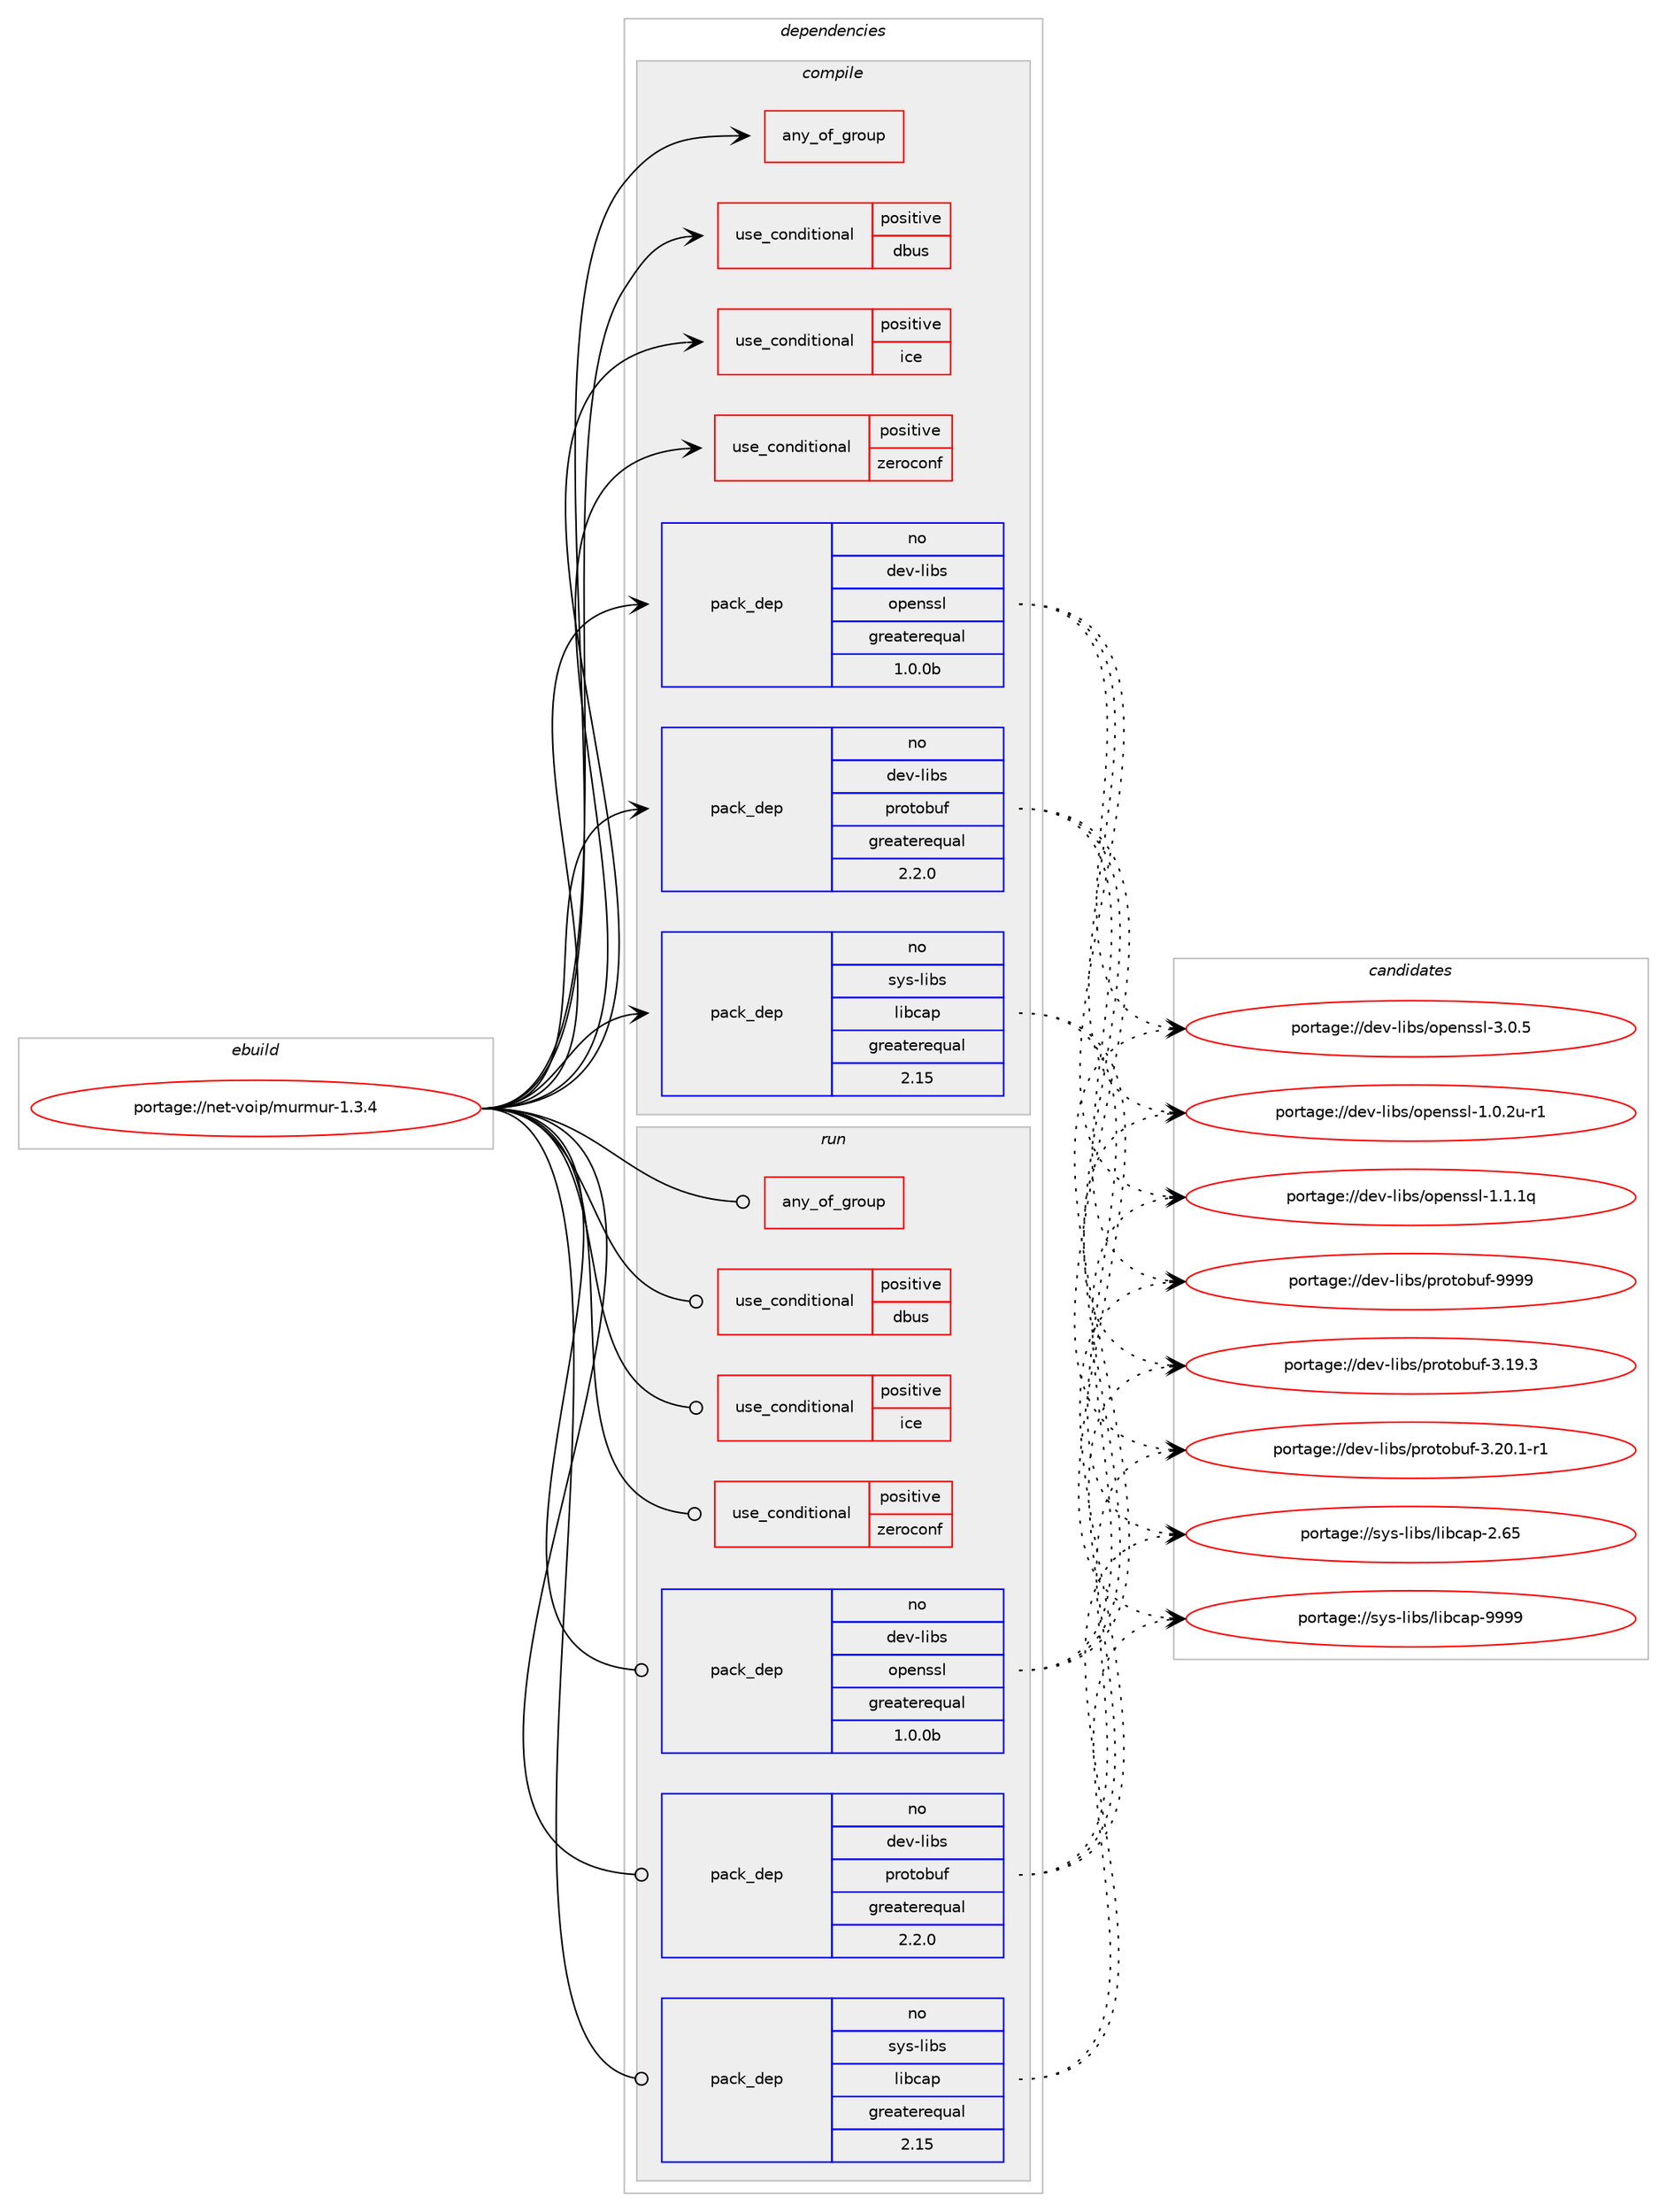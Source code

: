 digraph prolog {

# *************
# Graph options
# *************

newrank=true;
concentrate=true;
compound=true;
graph [rankdir=LR,fontname=Helvetica,fontsize=10,ranksep=1.5];#, ranksep=2.5, nodesep=0.2];
edge  [arrowhead=vee];
node  [fontname=Helvetica,fontsize=10];

# **********
# The ebuild
# **********

subgraph cluster_leftcol {
color=gray;
rank=same;
label=<<i>ebuild</i>>;
id [label="portage://net-voip/murmur-1.3.4", color=red, width=4, href="../net-voip/murmur-1.3.4.svg"];
}

# ****************
# The dependencies
# ****************

subgraph cluster_midcol {
color=gray;
label=<<i>dependencies</i>>;
subgraph cluster_compile {
fillcolor="#eeeeee";
style=filled;
label=<<i>compile</i>>;
subgraph any1 {
dependency243 [label=<<TABLE BORDER="0" CELLBORDER="1" CELLSPACING="0" CELLPADDING="4"><TR><TD CELLPADDING="10">any_of_group</TD></TR></TABLE>>, shape=none, color=red];# *** BEGIN UNKNOWN DEPENDENCY TYPE (TODO) ***
# dependency243 -> package_dependency(portage://net-voip/murmur-1.3.4,install,no,dev-qt,qtsql,none,[,,],[slot(5)],[use(enable(sqlite),none)])
# *** END UNKNOWN DEPENDENCY TYPE (TODO) ***

# *** BEGIN UNKNOWN DEPENDENCY TYPE (TODO) ***
# dependency243 -> package_dependency(portage://net-voip/murmur-1.3.4,install,no,dev-qt,qtsql,none,[,,],[slot(5)],[use(enable(mysql),none)])
# *** END UNKNOWN DEPENDENCY TYPE (TODO) ***

}
id:e -> dependency243:w [weight=20,style="solid",arrowhead="vee"];
subgraph cond101 {
dependency244 [label=<<TABLE BORDER="0" CELLBORDER="1" CELLSPACING="0" CELLPADDING="4"><TR><TD ROWSPAN="3" CELLPADDING="10">use_conditional</TD></TR><TR><TD>positive</TD></TR><TR><TD>dbus</TD></TR></TABLE>>, shape=none, color=red];
# *** BEGIN UNKNOWN DEPENDENCY TYPE (TODO) ***
# dependency244 -> package_dependency(portage://net-voip/murmur-1.3.4,install,no,dev-qt,qtdbus,none,[,,],[slot(5)],[])
# *** END UNKNOWN DEPENDENCY TYPE (TODO) ***

}
id:e -> dependency244:w [weight=20,style="solid",arrowhead="vee"];
subgraph cond102 {
dependency245 [label=<<TABLE BORDER="0" CELLBORDER="1" CELLSPACING="0" CELLPADDING="4"><TR><TD ROWSPAN="3" CELLPADDING="10">use_conditional</TD></TR><TR><TD>positive</TD></TR><TR><TD>ice</TD></TR></TABLE>>, shape=none, color=red];
# *** BEGIN UNKNOWN DEPENDENCY TYPE (TODO) ***
# dependency245 -> package_dependency(portage://net-voip/murmur-1.3.4,install,no,dev-libs,Ice,none,[,,],any_same_slot,[])
# *** END UNKNOWN DEPENDENCY TYPE (TODO) ***

}
id:e -> dependency245:w [weight=20,style="solid",arrowhead="vee"];
subgraph cond103 {
dependency246 [label=<<TABLE BORDER="0" CELLBORDER="1" CELLSPACING="0" CELLPADDING="4"><TR><TD ROWSPAN="3" CELLPADDING="10">use_conditional</TD></TR><TR><TD>positive</TD></TR><TR><TD>zeroconf</TD></TR></TABLE>>, shape=none, color=red];
# *** BEGIN UNKNOWN DEPENDENCY TYPE (TODO) ***
# dependency246 -> package_dependency(portage://net-voip/murmur-1.3.4,install,no,net-dns,avahi,none,[,,],[],[use(enable(mdnsresponder-compat),none)])
# *** END UNKNOWN DEPENDENCY TYPE (TODO) ***

}
id:e -> dependency246:w [weight=20,style="solid",arrowhead="vee"];
# *** BEGIN UNKNOWN DEPENDENCY TYPE (TODO) ***
# id -> package_dependency(portage://net-voip/murmur-1.3.4,install,no,acct-group,murmur,none,[,,],[],[])
# *** END UNKNOWN DEPENDENCY TYPE (TODO) ***

# *** BEGIN UNKNOWN DEPENDENCY TYPE (TODO) ***
# id -> package_dependency(portage://net-voip/murmur-1.3.4,install,no,acct-user,murmur,none,[,,],[],[])
# *** END UNKNOWN DEPENDENCY TYPE (TODO) ***

# *** BEGIN UNKNOWN DEPENDENCY TYPE (TODO) ***
# id -> package_dependency(portage://net-voip/murmur-1.3.4,install,no,dev-libs,boost,none,[,,],[],[])
# *** END UNKNOWN DEPENDENCY TYPE (TODO) ***

subgraph pack143 {
dependency247 [label=<<TABLE BORDER="0" CELLBORDER="1" CELLSPACING="0" CELLPADDING="4" WIDTH="220"><TR><TD ROWSPAN="6" CELLPADDING="30">pack_dep</TD></TR><TR><TD WIDTH="110">no</TD></TR><TR><TD>dev-libs</TD></TR><TR><TD>openssl</TD></TR><TR><TD>greaterequal</TD></TR><TR><TD>1.0.0b</TD></TR></TABLE>>, shape=none, color=blue];
}
id:e -> dependency247:w [weight=20,style="solid",arrowhead="vee"];
subgraph pack144 {
dependency248 [label=<<TABLE BORDER="0" CELLBORDER="1" CELLSPACING="0" CELLPADDING="4" WIDTH="220"><TR><TD ROWSPAN="6" CELLPADDING="30">pack_dep</TD></TR><TR><TD WIDTH="110">no</TD></TR><TR><TD>dev-libs</TD></TR><TR><TD>protobuf</TD></TR><TR><TD>greaterequal</TD></TR><TR><TD>2.2.0</TD></TR></TABLE>>, shape=none, color=blue];
}
id:e -> dependency248:w [weight=20,style="solid",arrowhead="vee"];
# *** BEGIN UNKNOWN DEPENDENCY TYPE (TODO) ***
# id -> package_dependency(portage://net-voip/murmur-1.3.4,install,no,dev-qt,qtcore,none,[,,],[slot(5)],[])
# *** END UNKNOWN DEPENDENCY TYPE (TODO) ***

# *** BEGIN UNKNOWN DEPENDENCY TYPE (TODO) ***
# id -> package_dependency(portage://net-voip/murmur-1.3.4,install,no,dev-qt,qtnetwork,none,[,,],[slot(5)],[])
# *** END UNKNOWN DEPENDENCY TYPE (TODO) ***

# *** BEGIN UNKNOWN DEPENDENCY TYPE (TODO) ***
# id -> package_dependency(portage://net-voip/murmur-1.3.4,install,no,dev-qt,qtxml,none,[,,],[slot(5)],[])
# *** END UNKNOWN DEPENDENCY TYPE (TODO) ***

# *** BEGIN UNKNOWN DEPENDENCY TYPE (TODO) ***
# id -> package_dependency(portage://net-voip/murmur-1.3.4,install,no,sys-apps,lsb-release,none,[,,],[],[])
# *** END UNKNOWN DEPENDENCY TYPE (TODO) ***

subgraph pack145 {
dependency249 [label=<<TABLE BORDER="0" CELLBORDER="1" CELLSPACING="0" CELLPADDING="4" WIDTH="220"><TR><TD ROWSPAN="6" CELLPADDING="30">pack_dep</TD></TR><TR><TD WIDTH="110">no</TD></TR><TR><TD>sys-libs</TD></TR><TR><TD>libcap</TD></TR><TR><TD>greaterequal</TD></TR><TR><TD>2.15</TD></TR></TABLE>>, shape=none, color=blue];
}
id:e -> dependency249:w [weight=20,style="solid",arrowhead="vee"];
}
subgraph cluster_compileandrun {
fillcolor="#eeeeee";
style=filled;
label=<<i>compile and run</i>>;
}
subgraph cluster_run {
fillcolor="#eeeeee";
style=filled;
label=<<i>run</i>>;
subgraph any2 {
dependency250 [label=<<TABLE BORDER="0" CELLBORDER="1" CELLSPACING="0" CELLPADDING="4"><TR><TD CELLPADDING="10">any_of_group</TD></TR></TABLE>>, shape=none, color=red];# *** BEGIN UNKNOWN DEPENDENCY TYPE (TODO) ***
# dependency250 -> package_dependency(portage://net-voip/murmur-1.3.4,run,no,dev-qt,qtsql,none,[,,],[slot(5)],[use(enable(sqlite),none)])
# *** END UNKNOWN DEPENDENCY TYPE (TODO) ***

# *** BEGIN UNKNOWN DEPENDENCY TYPE (TODO) ***
# dependency250 -> package_dependency(portage://net-voip/murmur-1.3.4,run,no,dev-qt,qtsql,none,[,,],[slot(5)],[use(enable(mysql),none)])
# *** END UNKNOWN DEPENDENCY TYPE (TODO) ***

}
id:e -> dependency250:w [weight=20,style="solid",arrowhead="odot"];
subgraph cond104 {
dependency251 [label=<<TABLE BORDER="0" CELLBORDER="1" CELLSPACING="0" CELLPADDING="4"><TR><TD ROWSPAN="3" CELLPADDING="10">use_conditional</TD></TR><TR><TD>positive</TD></TR><TR><TD>dbus</TD></TR></TABLE>>, shape=none, color=red];
# *** BEGIN UNKNOWN DEPENDENCY TYPE (TODO) ***
# dependency251 -> package_dependency(portage://net-voip/murmur-1.3.4,run,no,dev-qt,qtdbus,none,[,,],[slot(5)],[])
# *** END UNKNOWN DEPENDENCY TYPE (TODO) ***

}
id:e -> dependency251:w [weight=20,style="solid",arrowhead="odot"];
subgraph cond105 {
dependency252 [label=<<TABLE BORDER="0" CELLBORDER="1" CELLSPACING="0" CELLPADDING="4"><TR><TD ROWSPAN="3" CELLPADDING="10">use_conditional</TD></TR><TR><TD>positive</TD></TR><TR><TD>ice</TD></TR></TABLE>>, shape=none, color=red];
# *** BEGIN UNKNOWN DEPENDENCY TYPE (TODO) ***
# dependency252 -> package_dependency(portage://net-voip/murmur-1.3.4,run,no,dev-libs,Ice,none,[,,],any_same_slot,[])
# *** END UNKNOWN DEPENDENCY TYPE (TODO) ***

}
id:e -> dependency252:w [weight=20,style="solid",arrowhead="odot"];
subgraph cond106 {
dependency253 [label=<<TABLE BORDER="0" CELLBORDER="1" CELLSPACING="0" CELLPADDING="4"><TR><TD ROWSPAN="3" CELLPADDING="10">use_conditional</TD></TR><TR><TD>positive</TD></TR><TR><TD>zeroconf</TD></TR></TABLE>>, shape=none, color=red];
# *** BEGIN UNKNOWN DEPENDENCY TYPE (TODO) ***
# dependency253 -> package_dependency(portage://net-voip/murmur-1.3.4,run,no,net-dns,avahi,none,[,,],[],[use(enable(mdnsresponder-compat),none)])
# *** END UNKNOWN DEPENDENCY TYPE (TODO) ***

}
id:e -> dependency253:w [weight=20,style="solid",arrowhead="odot"];
# *** BEGIN UNKNOWN DEPENDENCY TYPE (TODO) ***
# id -> package_dependency(portage://net-voip/murmur-1.3.4,run,no,acct-group,murmur,none,[,,],[],[])
# *** END UNKNOWN DEPENDENCY TYPE (TODO) ***

# *** BEGIN UNKNOWN DEPENDENCY TYPE (TODO) ***
# id -> package_dependency(portage://net-voip/murmur-1.3.4,run,no,acct-user,murmur,none,[,,],[],[])
# *** END UNKNOWN DEPENDENCY TYPE (TODO) ***

subgraph pack146 {
dependency254 [label=<<TABLE BORDER="0" CELLBORDER="1" CELLSPACING="0" CELLPADDING="4" WIDTH="220"><TR><TD ROWSPAN="6" CELLPADDING="30">pack_dep</TD></TR><TR><TD WIDTH="110">no</TD></TR><TR><TD>dev-libs</TD></TR><TR><TD>openssl</TD></TR><TR><TD>greaterequal</TD></TR><TR><TD>1.0.0b</TD></TR></TABLE>>, shape=none, color=blue];
}
id:e -> dependency254:w [weight=20,style="solid",arrowhead="odot"];
subgraph pack147 {
dependency255 [label=<<TABLE BORDER="0" CELLBORDER="1" CELLSPACING="0" CELLPADDING="4" WIDTH="220"><TR><TD ROWSPAN="6" CELLPADDING="30">pack_dep</TD></TR><TR><TD WIDTH="110">no</TD></TR><TR><TD>dev-libs</TD></TR><TR><TD>protobuf</TD></TR><TR><TD>greaterequal</TD></TR><TR><TD>2.2.0</TD></TR></TABLE>>, shape=none, color=blue];
}
id:e -> dependency255:w [weight=20,style="solid",arrowhead="odot"];
# *** BEGIN UNKNOWN DEPENDENCY TYPE (TODO) ***
# id -> package_dependency(portage://net-voip/murmur-1.3.4,run,no,dev-qt,qtcore,none,[,,],[slot(5)],[])
# *** END UNKNOWN DEPENDENCY TYPE (TODO) ***

# *** BEGIN UNKNOWN DEPENDENCY TYPE (TODO) ***
# id -> package_dependency(portage://net-voip/murmur-1.3.4,run,no,dev-qt,qtnetwork,none,[,,],[slot(5)],[])
# *** END UNKNOWN DEPENDENCY TYPE (TODO) ***

# *** BEGIN UNKNOWN DEPENDENCY TYPE (TODO) ***
# id -> package_dependency(portage://net-voip/murmur-1.3.4,run,no,dev-qt,qtxml,none,[,,],[slot(5)],[])
# *** END UNKNOWN DEPENDENCY TYPE (TODO) ***

# *** BEGIN UNKNOWN DEPENDENCY TYPE (TODO) ***
# id -> package_dependency(portage://net-voip/murmur-1.3.4,run,no,sys-apps,lsb-release,none,[,,],[],[])
# *** END UNKNOWN DEPENDENCY TYPE (TODO) ***

subgraph pack148 {
dependency256 [label=<<TABLE BORDER="0" CELLBORDER="1" CELLSPACING="0" CELLPADDING="4" WIDTH="220"><TR><TD ROWSPAN="6" CELLPADDING="30">pack_dep</TD></TR><TR><TD WIDTH="110">no</TD></TR><TR><TD>sys-libs</TD></TR><TR><TD>libcap</TD></TR><TR><TD>greaterequal</TD></TR><TR><TD>2.15</TD></TR></TABLE>>, shape=none, color=blue];
}
id:e -> dependency256:w [weight=20,style="solid",arrowhead="odot"];
# *** BEGIN UNKNOWN DEPENDENCY TYPE (TODO) ***
# id -> package_dependency(portage://net-voip/murmur-1.3.4,run,no,virtual,tmpfiles,none,[,,],[],[])
# *** END UNKNOWN DEPENDENCY TYPE (TODO) ***

}
}

# **************
# The candidates
# **************

subgraph cluster_choices {
rank=same;
color=gray;
label=<<i>candidates</i>>;

subgraph choice143 {
color=black;
nodesep=1;
choice1001011184510810598115471111121011101151151084549464846501174511449 [label="portage://dev-libs/openssl-1.0.2u-r1", color=red, width=4,href="../dev-libs/openssl-1.0.2u-r1.svg"];
choice100101118451081059811547111112101110115115108454946494649113 [label="portage://dev-libs/openssl-1.1.1q", color=red, width=4,href="../dev-libs/openssl-1.1.1q.svg"];
choice100101118451081059811547111112101110115115108455146484653 [label="portage://dev-libs/openssl-3.0.5", color=red, width=4,href="../dev-libs/openssl-3.0.5.svg"];
dependency247:e -> choice1001011184510810598115471111121011101151151084549464846501174511449:w [style=dotted,weight="100"];
dependency247:e -> choice100101118451081059811547111112101110115115108454946494649113:w [style=dotted,weight="100"];
dependency247:e -> choice100101118451081059811547111112101110115115108455146484653:w [style=dotted,weight="100"];
}
subgraph choice144 {
color=black;
nodesep=1;
choice1001011184510810598115471121141111161119811710245514649574651 [label="portage://dev-libs/protobuf-3.19.3", color=red, width=4,href="../dev-libs/protobuf-3.19.3.svg"];
choice10010111845108105981154711211411111611198117102455146504846494511449 [label="portage://dev-libs/protobuf-3.20.1-r1", color=red, width=4,href="../dev-libs/protobuf-3.20.1-r1.svg"];
choice100101118451081059811547112114111116111981171024557575757 [label="portage://dev-libs/protobuf-9999", color=red, width=4,href="../dev-libs/protobuf-9999.svg"];
dependency248:e -> choice1001011184510810598115471121141111161119811710245514649574651:w [style=dotted,weight="100"];
dependency248:e -> choice10010111845108105981154711211411111611198117102455146504846494511449:w [style=dotted,weight="100"];
dependency248:e -> choice100101118451081059811547112114111116111981171024557575757:w [style=dotted,weight="100"];
}
subgraph choice145 {
color=black;
nodesep=1;
choice1151211154510810598115471081059899971124550465453 [label="portage://sys-libs/libcap-2.65", color=red, width=4,href="../sys-libs/libcap-2.65.svg"];
choice1151211154510810598115471081059899971124557575757 [label="portage://sys-libs/libcap-9999", color=red, width=4,href="../sys-libs/libcap-9999.svg"];
dependency249:e -> choice1151211154510810598115471081059899971124550465453:w [style=dotted,weight="100"];
dependency249:e -> choice1151211154510810598115471081059899971124557575757:w [style=dotted,weight="100"];
}
subgraph choice146 {
color=black;
nodesep=1;
choice1001011184510810598115471111121011101151151084549464846501174511449 [label="portage://dev-libs/openssl-1.0.2u-r1", color=red, width=4,href="../dev-libs/openssl-1.0.2u-r1.svg"];
choice100101118451081059811547111112101110115115108454946494649113 [label="portage://dev-libs/openssl-1.1.1q", color=red, width=4,href="../dev-libs/openssl-1.1.1q.svg"];
choice100101118451081059811547111112101110115115108455146484653 [label="portage://dev-libs/openssl-3.0.5", color=red, width=4,href="../dev-libs/openssl-3.0.5.svg"];
dependency254:e -> choice1001011184510810598115471111121011101151151084549464846501174511449:w [style=dotted,weight="100"];
dependency254:e -> choice100101118451081059811547111112101110115115108454946494649113:w [style=dotted,weight="100"];
dependency254:e -> choice100101118451081059811547111112101110115115108455146484653:w [style=dotted,weight="100"];
}
subgraph choice147 {
color=black;
nodesep=1;
choice1001011184510810598115471121141111161119811710245514649574651 [label="portage://dev-libs/protobuf-3.19.3", color=red, width=4,href="../dev-libs/protobuf-3.19.3.svg"];
choice10010111845108105981154711211411111611198117102455146504846494511449 [label="portage://dev-libs/protobuf-3.20.1-r1", color=red, width=4,href="../dev-libs/protobuf-3.20.1-r1.svg"];
choice100101118451081059811547112114111116111981171024557575757 [label="portage://dev-libs/protobuf-9999", color=red, width=4,href="../dev-libs/protobuf-9999.svg"];
dependency255:e -> choice1001011184510810598115471121141111161119811710245514649574651:w [style=dotted,weight="100"];
dependency255:e -> choice10010111845108105981154711211411111611198117102455146504846494511449:w [style=dotted,weight="100"];
dependency255:e -> choice100101118451081059811547112114111116111981171024557575757:w [style=dotted,weight="100"];
}
subgraph choice148 {
color=black;
nodesep=1;
choice1151211154510810598115471081059899971124550465453 [label="portage://sys-libs/libcap-2.65", color=red, width=4,href="../sys-libs/libcap-2.65.svg"];
choice1151211154510810598115471081059899971124557575757 [label="portage://sys-libs/libcap-9999", color=red, width=4,href="../sys-libs/libcap-9999.svg"];
dependency256:e -> choice1151211154510810598115471081059899971124550465453:w [style=dotted,weight="100"];
dependency256:e -> choice1151211154510810598115471081059899971124557575757:w [style=dotted,weight="100"];
}
}

}
